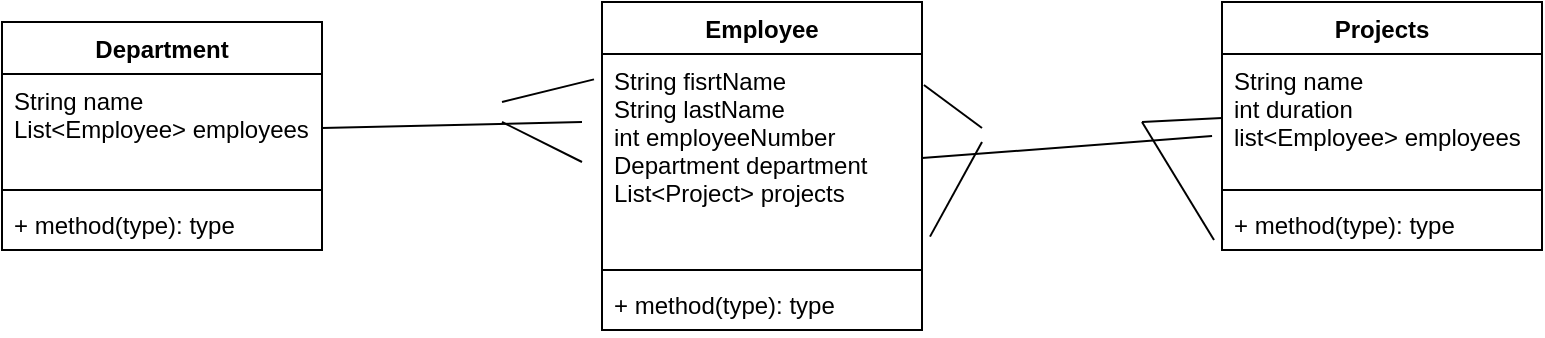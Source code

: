 <mxfile version="14.1.8" type="device"><diagram id="MGxcLKHhwpcRvckER9pY" name="Page-1"><mxGraphModel dx="1186" dy="628" grid="1" gridSize="10" guides="1" tooltips="1" connect="1" arrows="1" fold="1" page="1" pageScale="1" pageWidth="1169" pageHeight="827" math="0" shadow="0"><root><mxCell id="0"/><mxCell id="1" parent="0"/><mxCell id="yr_e9cSSvnnoH8TX3GLB-1" value="Department" style="swimlane;fontStyle=1;align=center;verticalAlign=top;childLayout=stackLayout;horizontal=1;startSize=26;horizontalStack=0;resizeParent=1;resizeParentMax=0;resizeLast=0;collapsible=1;marginBottom=0;" vertex="1" parent="1"><mxGeometry x="70" y="60" width="160" height="114" as="geometry"/></mxCell><mxCell id="yr_e9cSSvnnoH8TX3GLB-2" value="String name&#10;List&lt;Employee&gt; employees" style="text;strokeColor=none;fillColor=none;align=left;verticalAlign=top;spacingLeft=4;spacingRight=4;overflow=hidden;rotatable=0;points=[[0,0.5],[1,0.5]];portConstraint=eastwest;" vertex="1" parent="yr_e9cSSvnnoH8TX3GLB-1"><mxGeometry y="26" width="160" height="54" as="geometry"/></mxCell><mxCell id="yr_e9cSSvnnoH8TX3GLB-3" value="" style="line;strokeWidth=1;fillColor=none;align=left;verticalAlign=middle;spacingTop=-1;spacingLeft=3;spacingRight=3;rotatable=0;labelPosition=right;points=[];portConstraint=eastwest;" vertex="1" parent="yr_e9cSSvnnoH8TX3GLB-1"><mxGeometry y="80" width="160" height="8" as="geometry"/></mxCell><mxCell id="yr_e9cSSvnnoH8TX3GLB-4" value="+ method(type): type" style="text;strokeColor=none;fillColor=none;align=left;verticalAlign=top;spacingLeft=4;spacingRight=4;overflow=hidden;rotatable=0;points=[[0,0.5],[1,0.5]];portConstraint=eastwest;" vertex="1" parent="yr_e9cSSvnnoH8TX3GLB-1"><mxGeometry y="88" width="160" height="26" as="geometry"/></mxCell><mxCell id="yr_e9cSSvnnoH8TX3GLB-5" value="Employee" style="swimlane;fontStyle=1;align=center;verticalAlign=top;childLayout=stackLayout;horizontal=1;startSize=26;horizontalStack=0;resizeParent=1;resizeParentMax=0;resizeLast=0;collapsible=1;marginBottom=0;" vertex="1" parent="1"><mxGeometry x="370" y="50" width="160" height="164" as="geometry"/></mxCell><mxCell id="yr_e9cSSvnnoH8TX3GLB-6" value="String fisrtName&#10;String lastName&#10;int employeeNumber&#10;Department department&#10;List&lt;Project&gt; projects" style="text;strokeColor=none;fillColor=none;align=left;verticalAlign=top;spacingLeft=4;spacingRight=4;overflow=hidden;rotatable=0;points=[[0,0.5],[1,0.5]];portConstraint=eastwest;" vertex="1" parent="yr_e9cSSvnnoH8TX3GLB-5"><mxGeometry y="26" width="160" height="104" as="geometry"/></mxCell><mxCell id="yr_e9cSSvnnoH8TX3GLB-7" value="" style="line;strokeWidth=1;fillColor=none;align=left;verticalAlign=middle;spacingTop=-1;spacingLeft=3;spacingRight=3;rotatable=0;labelPosition=right;points=[];portConstraint=eastwest;" vertex="1" parent="yr_e9cSSvnnoH8TX3GLB-5"><mxGeometry y="130" width="160" height="8" as="geometry"/></mxCell><mxCell id="yr_e9cSSvnnoH8TX3GLB-8" value="+ method(type): type" style="text;strokeColor=none;fillColor=none;align=left;verticalAlign=top;spacingLeft=4;spacingRight=4;overflow=hidden;rotatable=0;points=[[0,0.5],[1,0.5]];portConstraint=eastwest;" vertex="1" parent="yr_e9cSSvnnoH8TX3GLB-5"><mxGeometry y="138" width="160" height="26" as="geometry"/></mxCell><mxCell id="yr_e9cSSvnnoH8TX3GLB-9" value="Projects" style="swimlane;fontStyle=1;align=center;verticalAlign=top;childLayout=stackLayout;horizontal=1;startSize=26;horizontalStack=0;resizeParent=1;resizeParentMax=0;resizeLast=0;collapsible=1;marginBottom=0;" vertex="1" parent="1"><mxGeometry x="680" y="50" width="160" height="124" as="geometry"/></mxCell><mxCell id="yr_e9cSSvnnoH8TX3GLB-10" value="String name&#10;int duration&#10;list&lt;Employee&gt; employees" style="text;strokeColor=none;fillColor=none;align=left;verticalAlign=top;spacingLeft=4;spacingRight=4;overflow=hidden;rotatable=0;points=[[0,0.5],[1,0.5]];portConstraint=eastwest;" vertex="1" parent="yr_e9cSSvnnoH8TX3GLB-9"><mxGeometry y="26" width="160" height="64" as="geometry"/></mxCell><mxCell id="yr_e9cSSvnnoH8TX3GLB-11" value="" style="line;strokeWidth=1;fillColor=none;align=left;verticalAlign=middle;spacingTop=-1;spacingLeft=3;spacingRight=3;rotatable=0;labelPosition=right;points=[];portConstraint=eastwest;" vertex="1" parent="yr_e9cSSvnnoH8TX3GLB-9"><mxGeometry y="90" width="160" height="8" as="geometry"/></mxCell><mxCell id="yr_e9cSSvnnoH8TX3GLB-12" value="+ method(type): type" style="text;strokeColor=none;fillColor=none;align=left;verticalAlign=top;spacingLeft=4;spacingRight=4;overflow=hidden;rotatable=0;points=[[0,0.5],[1,0.5]];portConstraint=eastwest;" vertex="1" parent="yr_e9cSSvnnoH8TX3GLB-9"><mxGeometry y="98" width="160" height="26" as="geometry"/></mxCell><mxCell id="yr_e9cSSvnnoH8TX3GLB-13" value="" style="endArrow=none;html=1;exitX=1;exitY=0.5;exitDx=0;exitDy=0;entryX=-0.031;entryY=0.641;entryDx=0;entryDy=0;entryPerimeter=0;" edge="1" parent="1" source="yr_e9cSSvnnoH8TX3GLB-6" target="yr_e9cSSvnnoH8TX3GLB-10"><mxGeometry width="50" height="50" relative="1" as="geometry"><mxPoint x="560" y="350" as="sourcePoint"/><mxPoint x="610" y="300" as="targetPoint"/></mxGeometry></mxCell><mxCell id="yr_e9cSSvnnoH8TX3GLB-14" value="" style="endArrow=none;html=1;exitX=1;exitY=0.5;exitDx=0;exitDy=0;" edge="1" parent="1" source="yr_e9cSSvnnoH8TX3GLB-2"><mxGeometry width="50" height="50" relative="1" as="geometry"><mxPoint x="240" y="150" as="sourcePoint"/><mxPoint x="360" y="110" as="targetPoint"/></mxGeometry></mxCell><mxCell id="yr_e9cSSvnnoH8TX3GLB-15" value="" style="endArrow=none;html=1;entryX=1.025;entryY=0.878;entryDx=0;entryDy=0;entryPerimeter=0;" edge="1" parent="1" target="yr_e9cSSvnnoH8TX3GLB-6"><mxGeometry width="50" height="50" relative="1" as="geometry"><mxPoint x="560" y="120" as="sourcePoint"/><mxPoint x="610" y="300" as="targetPoint"/></mxGeometry></mxCell><mxCell id="yr_e9cSSvnnoH8TX3GLB-19" value="" style="endArrow=none;html=1;exitX=1.006;exitY=0.149;exitDx=0;exitDy=0;exitPerimeter=0;" edge="1" parent="1" source="yr_e9cSSvnnoH8TX3GLB-6"><mxGeometry width="50" height="50" relative="1" as="geometry"><mxPoint x="550" y="100" as="sourcePoint"/><mxPoint x="560" y="113" as="targetPoint"/></mxGeometry></mxCell><mxCell id="yr_e9cSSvnnoH8TX3GLB-20" value="" style="endArrow=none;html=1;entryX=-0.025;entryY=0.808;entryDx=0;entryDy=0;entryPerimeter=0;" edge="1" parent="1" target="yr_e9cSSvnnoH8TX3GLB-12"><mxGeometry width="50" height="50" relative="1" as="geometry"><mxPoint x="640" y="110" as="sourcePoint"/><mxPoint x="610" y="300" as="targetPoint"/></mxGeometry></mxCell><mxCell id="yr_e9cSSvnnoH8TX3GLB-21" value="" style="endArrow=none;html=1;entryX=0;entryY=0.5;entryDx=0;entryDy=0;" edge="1" parent="1" target="yr_e9cSSvnnoH8TX3GLB-10"><mxGeometry width="50" height="50" relative="1" as="geometry"><mxPoint x="640" y="110" as="sourcePoint"/><mxPoint x="610" y="300" as="targetPoint"/></mxGeometry></mxCell><mxCell id="yr_e9cSSvnnoH8TX3GLB-22" value="" style="endArrow=none;html=1;" edge="1" parent="1"><mxGeometry width="50" height="50" relative="1" as="geometry"><mxPoint x="320" y="110" as="sourcePoint"/><mxPoint x="360" y="130" as="targetPoint"/></mxGeometry></mxCell><mxCell id="yr_e9cSSvnnoH8TX3GLB-23" value="" style="endArrow=none;html=1;entryX=-0.025;entryY=0.122;entryDx=0;entryDy=0;entryPerimeter=0;" edge="1" parent="1" target="yr_e9cSSvnnoH8TX3GLB-6"><mxGeometry width="50" height="50" relative="1" as="geometry"><mxPoint x="320" y="100" as="sourcePoint"/><mxPoint x="610" y="300" as="targetPoint"/></mxGeometry></mxCell></root></mxGraphModel></diagram></mxfile>